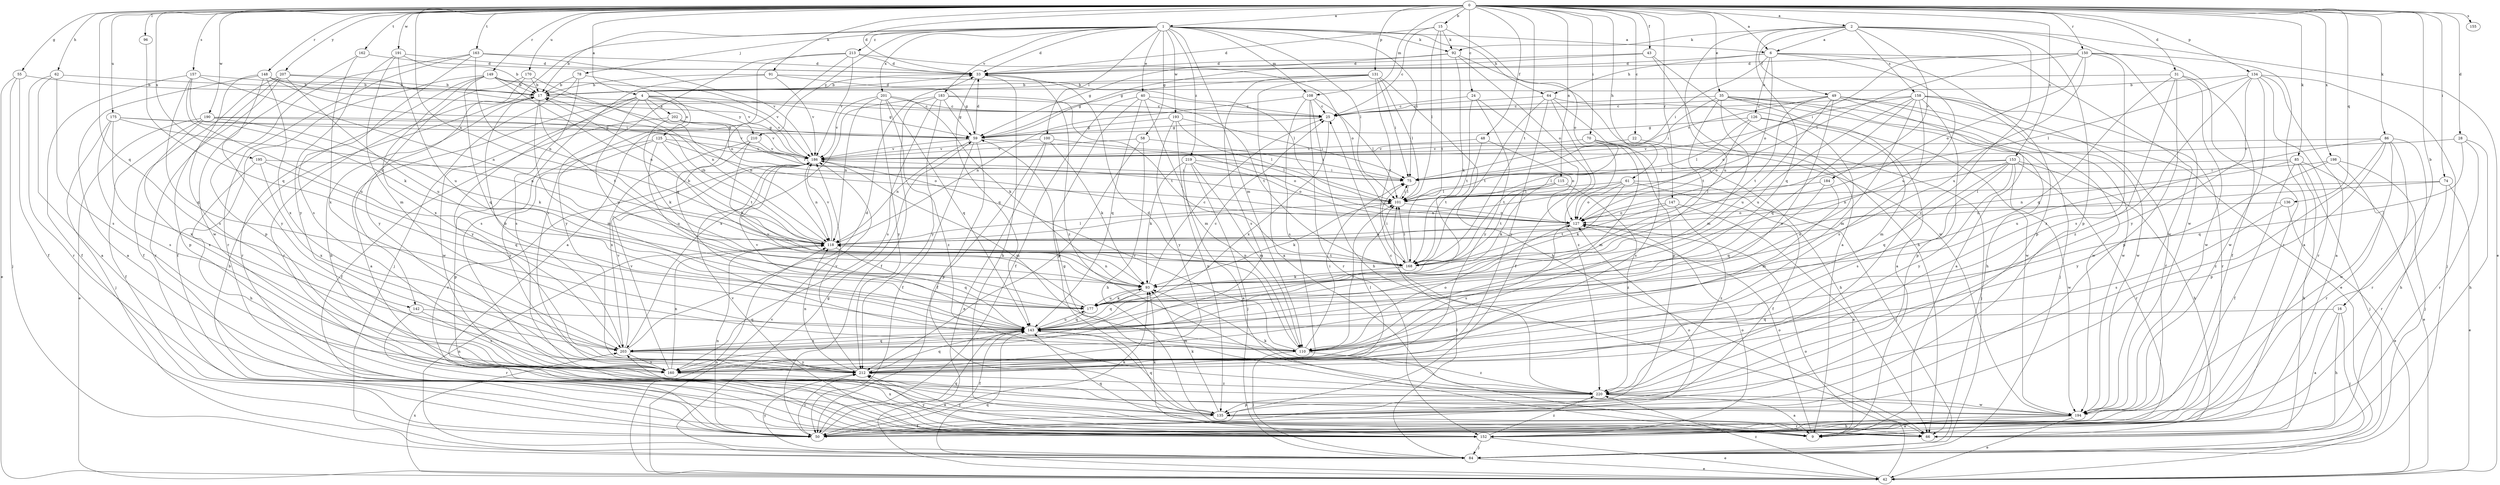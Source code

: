 strict digraph  {
0;
1;
2;
4;
6;
9;
15;
16;
17;
22;
24;
25;
28;
31;
33;
35;
40;
42;
43;
48;
49;
50;
55;
58;
59;
61;
62;
64;
66;
70;
74;
75;
78;
84;
85;
86;
91;
92;
93;
96;
100;
101;
108;
110;
115;
118;
125;
126;
127;
131;
134;
135;
136;
142;
143;
147;
148;
149;
150;
152;
153;
155;
157;
158;
160;
162;
163;
168;
170;
175;
177;
183;
184;
186;
190;
191;
193;
194;
195;
198;
201;
202;
203;
207;
210;
212;
213;
219;
220;
0 -> 1  [label=a];
0 -> 2  [label=a];
0 -> 4  [label=a];
0 -> 6  [label=a];
0 -> 15  [label=b];
0 -> 16  [label=b];
0 -> 22  [label=c];
0 -> 24  [label=c];
0 -> 28  [label=d];
0 -> 31  [label=d];
0 -> 33  [label=d];
0 -> 35  [label=e];
0 -> 43  [label=f];
0 -> 48  [label=f];
0 -> 55  [label=g];
0 -> 61  [label=h];
0 -> 62  [label=h];
0 -> 70  [label=i];
0 -> 74  [label=i];
0 -> 85  [label=k];
0 -> 86  [label=k];
0 -> 91  [label=k];
0 -> 96  [label=l];
0 -> 108  [label=m];
0 -> 115  [label=n];
0 -> 118  [label=n];
0 -> 131  [label=p];
0 -> 134  [label=p];
0 -> 136  [label=q];
0 -> 142  [label=q];
0 -> 147  [label=r];
0 -> 148  [label=r];
0 -> 149  [label=r];
0 -> 150  [label=r];
0 -> 153  [label=s];
0 -> 155  [label=s];
0 -> 157  [label=s];
0 -> 162  [label=t];
0 -> 163  [label=t];
0 -> 168  [label=t];
0 -> 170  [label=u];
0 -> 175  [label=u];
0 -> 190  [label=w];
0 -> 191  [label=w];
0 -> 195  [label=x];
0 -> 198  [label=x];
0 -> 207  [label=y];
1 -> 6  [label=a];
1 -> 17  [label=b];
1 -> 33  [label=d];
1 -> 40  [label=e];
1 -> 58  [label=g];
1 -> 64  [label=h];
1 -> 75  [label=i];
1 -> 78  [label=j];
1 -> 92  [label=k];
1 -> 100  [label=l];
1 -> 101  [label=l];
1 -> 108  [label=m];
1 -> 110  [label=m];
1 -> 142  [label=q];
1 -> 183  [label=v];
1 -> 193  [label=w];
1 -> 201  [label=x];
1 -> 210  [label=y];
1 -> 213  [label=z];
1 -> 219  [label=z];
2 -> 6  [label=a];
2 -> 42  [label=e];
2 -> 49  [label=f];
2 -> 92  [label=k];
2 -> 135  [label=p];
2 -> 143  [label=q];
2 -> 158  [label=s];
2 -> 177  [label=u];
2 -> 184  [label=v];
2 -> 194  [label=w];
2 -> 220  [label=z];
4 -> 9  [label=a];
4 -> 59  [label=g];
4 -> 118  [label=n];
4 -> 125  [label=o];
4 -> 177  [label=u];
4 -> 186  [label=v];
4 -> 194  [label=w];
4 -> 202  [label=x];
4 -> 210  [label=y];
4 -> 212  [label=y];
6 -> 33  [label=d];
6 -> 64  [label=h];
6 -> 75  [label=i];
6 -> 126  [label=o];
6 -> 127  [label=o];
6 -> 135  [label=p];
6 -> 177  [label=u];
6 -> 194  [label=w];
9 -> 127  [label=o];
9 -> 203  [label=x];
9 -> 212  [label=y];
15 -> 25  [label=c];
15 -> 33  [label=d];
15 -> 92  [label=k];
15 -> 101  [label=l];
15 -> 127  [label=o];
15 -> 168  [label=t];
16 -> 9  [label=a];
16 -> 66  [label=h];
16 -> 84  [label=j];
16 -> 143  [label=q];
17 -> 25  [label=c];
17 -> 33  [label=d];
17 -> 110  [label=m];
17 -> 168  [label=t];
22 -> 84  [label=j];
22 -> 186  [label=v];
24 -> 25  [label=c];
24 -> 50  [label=f];
24 -> 168  [label=t];
24 -> 212  [label=y];
25 -> 59  [label=g];
25 -> 203  [label=x];
28 -> 66  [label=h];
28 -> 143  [label=q];
28 -> 152  [label=r];
28 -> 186  [label=v];
31 -> 17  [label=b];
31 -> 50  [label=f];
31 -> 135  [label=p];
31 -> 143  [label=q];
31 -> 194  [label=w];
31 -> 220  [label=z];
33 -> 17  [label=b];
33 -> 66  [label=h];
33 -> 143  [label=q];
33 -> 220  [label=z];
35 -> 9  [label=a];
35 -> 25  [label=c];
35 -> 66  [label=h];
35 -> 75  [label=i];
35 -> 84  [label=j];
35 -> 110  [label=m];
35 -> 168  [label=t];
35 -> 194  [label=w];
40 -> 25  [label=c];
40 -> 50  [label=f];
40 -> 110  [label=m];
40 -> 135  [label=p];
40 -> 143  [label=q];
40 -> 168  [label=t];
42 -> 118  [label=n];
42 -> 127  [label=o];
42 -> 143  [label=q];
42 -> 186  [label=v];
42 -> 203  [label=x];
42 -> 220  [label=z];
43 -> 9  [label=a];
43 -> 33  [label=d];
43 -> 59  [label=g];
43 -> 66  [label=h];
48 -> 127  [label=o];
48 -> 168  [label=t];
48 -> 186  [label=v];
49 -> 9  [label=a];
49 -> 25  [label=c];
49 -> 42  [label=e];
49 -> 168  [label=t];
49 -> 177  [label=u];
49 -> 186  [label=v];
49 -> 194  [label=w];
49 -> 203  [label=x];
50 -> 17  [label=b];
50 -> 93  [label=k];
50 -> 118  [label=n];
50 -> 127  [label=o];
50 -> 143  [label=q];
50 -> 212  [label=y];
55 -> 17  [label=b];
55 -> 42  [label=e];
55 -> 50  [label=f];
55 -> 84  [label=j];
58 -> 66  [label=h];
58 -> 75  [label=i];
58 -> 186  [label=v];
58 -> 212  [label=y];
59 -> 33  [label=d];
59 -> 50  [label=f];
59 -> 101  [label=l];
59 -> 118  [label=n];
59 -> 135  [label=p];
59 -> 186  [label=v];
61 -> 50  [label=f];
61 -> 84  [label=j];
61 -> 93  [label=k];
61 -> 101  [label=l];
61 -> 118  [label=n];
61 -> 127  [label=o];
62 -> 9  [label=a];
62 -> 17  [label=b];
62 -> 152  [label=r];
62 -> 160  [label=s];
64 -> 25  [label=c];
64 -> 135  [label=p];
64 -> 168  [label=t];
64 -> 194  [label=w];
64 -> 212  [label=y];
64 -> 220  [label=z];
66 -> 143  [label=q];
70 -> 66  [label=h];
70 -> 110  [label=m];
70 -> 160  [label=s];
70 -> 168  [label=t];
70 -> 186  [label=v];
74 -> 42  [label=e];
74 -> 101  [label=l];
74 -> 118  [label=n];
74 -> 152  [label=r];
75 -> 101  [label=l];
78 -> 17  [label=b];
78 -> 84  [label=j];
78 -> 160  [label=s];
78 -> 212  [label=y];
84 -> 42  [label=e];
84 -> 59  [label=g];
84 -> 101  [label=l];
84 -> 118  [label=n];
84 -> 212  [label=y];
85 -> 42  [label=e];
85 -> 50  [label=f];
85 -> 66  [label=h];
85 -> 75  [label=i];
85 -> 84  [label=j];
85 -> 118  [label=n];
86 -> 66  [label=h];
86 -> 135  [label=p];
86 -> 152  [label=r];
86 -> 177  [label=u];
86 -> 186  [label=v];
86 -> 194  [label=w];
86 -> 220  [label=z];
91 -> 17  [label=b];
91 -> 59  [label=g];
91 -> 101  [label=l];
91 -> 160  [label=s];
91 -> 186  [label=v];
92 -> 33  [label=d];
92 -> 59  [label=g];
92 -> 93  [label=k];
92 -> 127  [label=o];
92 -> 194  [label=w];
93 -> 25  [label=c];
93 -> 118  [label=n];
93 -> 143  [label=q];
93 -> 177  [label=u];
96 -> 143  [label=q];
100 -> 42  [label=e];
100 -> 50  [label=f];
100 -> 93  [label=k];
100 -> 127  [label=o];
100 -> 186  [label=v];
101 -> 75  [label=i];
101 -> 93  [label=k];
101 -> 127  [label=o];
108 -> 25  [label=c];
108 -> 66  [label=h];
108 -> 101  [label=l];
108 -> 118  [label=n];
108 -> 152  [label=r];
108 -> 160  [label=s];
110 -> 33  [label=d];
110 -> 75  [label=i];
110 -> 84  [label=j];
110 -> 101  [label=l];
110 -> 127  [label=o];
110 -> 186  [label=v];
110 -> 220  [label=z];
115 -> 93  [label=k];
115 -> 101  [label=l];
115 -> 168  [label=t];
115 -> 220  [label=z];
118 -> 17  [label=b];
118 -> 101  [label=l];
118 -> 143  [label=q];
118 -> 168  [label=t];
118 -> 186  [label=v];
125 -> 127  [label=o];
125 -> 135  [label=p];
125 -> 168  [label=t];
125 -> 177  [label=u];
125 -> 186  [label=v];
125 -> 212  [label=y];
126 -> 59  [label=g];
126 -> 101  [label=l];
126 -> 110  [label=m];
126 -> 127  [label=o];
126 -> 203  [label=x];
127 -> 118  [label=n];
127 -> 160  [label=s];
131 -> 9  [label=a];
131 -> 17  [label=b];
131 -> 59  [label=g];
131 -> 66  [label=h];
131 -> 75  [label=i];
131 -> 101  [label=l];
131 -> 160  [label=s];
131 -> 168  [label=t];
134 -> 9  [label=a];
134 -> 17  [label=b];
134 -> 84  [label=j];
134 -> 101  [label=l];
134 -> 152  [label=r];
134 -> 160  [label=s];
134 -> 194  [label=w];
134 -> 212  [label=y];
135 -> 50  [label=f];
135 -> 66  [label=h];
135 -> 93  [label=k];
135 -> 143  [label=q];
136 -> 42  [label=e];
136 -> 127  [label=o];
136 -> 160  [label=s];
142 -> 143  [label=q];
142 -> 152  [label=r];
142 -> 160  [label=s];
143 -> 25  [label=c];
143 -> 50  [label=f];
143 -> 110  [label=m];
143 -> 177  [label=u];
143 -> 186  [label=v];
143 -> 203  [label=x];
147 -> 9  [label=a];
147 -> 127  [label=o];
147 -> 168  [label=t];
147 -> 220  [label=z];
148 -> 9  [label=a];
148 -> 17  [label=b];
148 -> 75  [label=i];
148 -> 160  [label=s];
148 -> 186  [label=v];
148 -> 203  [label=x];
148 -> 212  [label=y];
149 -> 17  [label=b];
149 -> 50  [label=f];
149 -> 118  [label=n];
149 -> 127  [label=o];
149 -> 143  [label=q];
149 -> 152  [label=r];
149 -> 186  [label=v];
149 -> 203  [label=x];
150 -> 9  [label=a];
150 -> 33  [label=d];
150 -> 75  [label=i];
150 -> 101  [label=l];
150 -> 127  [label=o];
150 -> 152  [label=r];
150 -> 177  [label=u];
150 -> 220  [label=z];
152 -> 42  [label=e];
152 -> 84  [label=j];
152 -> 93  [label=k];
152 -> 127  [label=o];
152 -> 186  [label=v];
152 -> 212  [label=y];
152 -> 220  [label=z];
153 -> 66  [label=h];
153 -> 75  [label=i];
153 -> 101  [label=l];
153 -> 118  [label=n];
153 -> 143  [label=q];
153 -> 152  [label=r];
153 -> 160  [label=s];
153 -> 194  [label=w];
153 -> 212  [label=y];
157 -> 17  [label=b];
157 -> 50  [label=f];
157 -> 93  [label=k];
157 -> 118  [label=n];
157 -> 143  [label=q];
157 -> 177  [label=u];
158 -> 25  [label=c];
158 -> 50  [label=f];
158 -> 110  [label=m];
158 -> 127  [label=o];
158 -> 135  [label=p];
158 -> 143  [label=q];
158 -> 152  [label=r];
158 -> 160  [label=s];
158 -> 177  [label=u];
158 -> 194  [label=w];
160 -> 9  [label=a];
160 -> 118  [label=n];
160 -> 186  [label=v];
162 -> 33  [label=d];
162 -> 194  [label=w];
162 -> 203  [label=x];
163 -> 33  [label=d];
163 -> 118  [label=n];
163 -> 135  [label=p];
163 -> 152  [label=r];
163 -> 160  [label=s];
163 -> 186  [label=v];
168 -> 17  [label=b];
168 -> 75  [label=i];
168 -> 93  [label=k];
168 -> 101  [label=l];
168 -> 118  [label=n];
170 -> 17  [label=b];
170 -> 118  [label=n];
170 -> 152  [label=r];
170 -> 212  [label=y];
175 -> 59  [label=g];
175 -> 84  [label=j];
175 -> 118  [label=n];
175 -> 160  [label=s];
175 -> 186  [label=v];
175 -> 203  [label=x];
177 -> 93  [label=k];
177 -> 143  [label=q];
177 -> 186  [label=v];
183 -> 25  [label=c];
183 -> 50  [label=f];
183 -> 59  [label=g];
183 -> 160  [label=s];
183 -> 168  [label=t];
183 -> 203  [label=x];
183 -> 212  [label=y];
184 -> 101  [label=l];
184 -> 110  [label=m];
184 -> 143  [label=q];
186 -> 75  [label=i];
186 -> 110  [label=m];
186 -> 118  [label=n];
190 -> 42  [label=e];
190 -> 50  [label=f];
190 -> 59  [label=g];
190 -> 93  [label=k];
190 -> 160  [label=s];
190 -> 186  [label=v];
191 -> 17  [label=b];
191 -> 33  [label=d];
191 -> 110  [label=m];
191 -> 177  [label=u];
191 -> 212  [label=y];
193 -> 59  [label=g];
193 -> 75  [label=i];
193 -> 101  [label=l];
193 -> 135  [label=p];
193 -> 212  [label=y];
194 -> 9  [label=a];
194 -> 17  [label=b];
194 -> 42  [label=e];
194 -> 152  [label=r];
195 -> 66  [label=h];
195 -> 75  [label=i];
195 -> 143  [label=q];
195 -> 203  [label=x];
198 -> 75  [label=i];
198 -> 84  [label=j];
198 -> 152  [label=r];
198 -> 212  [label=y];
201 -> 25  [label=c];
201 -> 93  [label=k];
201 -> 118  [label=n];
201 -> 143  [label=q];
201 -> 186  [label=v];
201 -> 212  [label=y];
201 -> 220  [label=z];
202 -> 50  [label=f];
202 -> 59  [label=g];
202 -> 93  [label=k];
202 -> 101  [label=l];
203 -> 17  [label=b];
203 -> 33  [label=d];
203 -> 143  [label=q];
203 -> 160  [label=s];
203 -> 186  [label=v];
203 -> 212  [label=y];
207 -> 17  [label=b];
207 -> 25  [label=c];
207 -> 50  [label=f];
207 -> 135  [label=p];
207 -> 152  [label=r];
207 -> 177  [label=u];
210 -> 93  [label=k];
210 -> 152  [label=r];
210 -> 186  [label=v];
210 -> 203  [label=x];
212 -> 101  [label=l];
212 -> 118  [label=n];
212 -> 143  [label=q];
212 -> 186  [label=v];
212 -> 220  [label=z];
213 -> 9  [label=a];
213 -> 33  [label=d];
213 -> 127  [label=o];
213 -> 143  [label=q];
213 -> 160  [label=s];
213 -> 186  [label=v];
219 -> 9  [label=a];
219 -> 75  [label=i];
219 -> 84  [label=j];
219 -> 93  [label=k];
219 -> 110  [label=m];
219 -> 127  [label=o];
220 -> 9  [label=a];
220 -> 25  [label=c];
220 -> 59  [label=g];
220 -> 93  [label=k];
220 -> 135  [label=p];
220 -> 194  [label=w];
}
